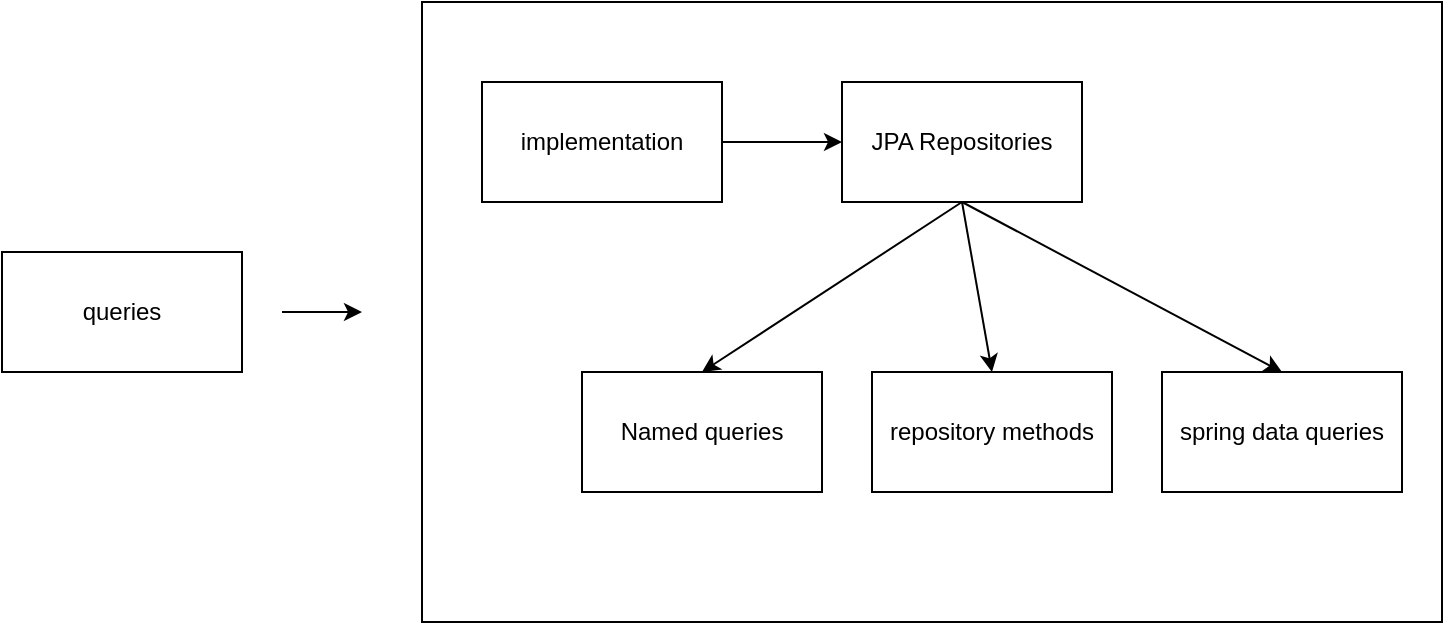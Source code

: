 <mxfile version="10.6.5" type="github"><diagram id="NUCc72HKHgLalKO1tOJM" name="Page-1"><mxGraphModel dx="918" dy="490" grid="1" gridSize="10" guides="1" tooltips="1" connect="1" arrows="1" fold="1" page="1" pageScale="1" pageWidth="850" pageHeight="1100" math="0" shadow="0"><root><mxCell id="0"/><mxCell id="1" parent="0"/><mxCell id="RXfasqlxV37uZqw6KjwD-11" value="" style="verticalLabelPosition=bottom;verticalAlign=top;html=1;shape=mxgraph.basic.rect;fillColor=none;fillColor2=none;strokeColor=#000000;strokeWidth=1;size=20;indent=5;" vertex="1" parent="1"><mxGeometry x="270" y="70" width="510" height="310" as="geometry"/></mxCell><mxCell id="RXfasqlxV37uZqw6KjwD-1" value="queries" style="rounded=0;whiteSpace=wrap;html=1;" vertex="1" parent="1"><mxGeometry x="60" y="195" width="120" height="60" as="geometry"/></mxCell><mxCell id="RXfasqlxV37uZqw6KjwD-2" value="implementation" style="rounded=0;whiteSpace=wrap;html=1;" vertex="1" parent="1"><mxGeometry x="300" y="110" width="120" height="60" as="geometry"/></mxCell><mxCell id="RXfasqlxV37uZqw6KjwD-5" value="JPA Repositories" style="rounded=0;whiteSpace=wrap;html=1;" vertex="1" parent="1"><mxGeometry x="480" y="110" width="120" height="60" as="geometry"/></mxCell><mxCell id="RXfasqlxV37uZqw6KjwD-6" value="Named queries" style="rounded=0;whiteSpace=wrap;html=1;" vertex="1" parent="1"><mxGeometry x="350" y="255" width="120" height="60" as="geometry"/></mxCell><mxCell id="RXfasqlxV37uZqw6KjwD-7" value="spring data queries" style="rounded=0;whiteSpace=wrap;html=1;" vertex="1" parent="1"><mxGeometry x="640" y="255" width="120" height="60" as="geometry"/></mxCell><mxCell id="RXfasqlxV37uZqw6KjwD-8" value="" style="endArrow=classic;html=1;entryX=0;entryY=0.5;entryDx=0;entryDy=0;" edge="1" parent="1" source="RXfasqlxV37uZqw6KjwD-2" target="RXfasqlxV37uZqw6KjwD-5"><mxGeometry width="50" height="50" relative="1" as="geometry"><mxPoint x="100" y="460" as="sourcePoint"/><mxPoint x="150" y="410" as="targetPoint"/></mxGeometry></mxCell><mxCell id="RXfasqlxV37uZqw6KjwD-12" value="" style="endArrow=classic;html=1;" edge="1" parent="1"><mxGeometry width="50" height="50" relative="1" as="geometry"><mxPoint x="200" y="225" as="sourcePoint"/><mxPoint x="240" y="225" as="targetPoint"/></mxGeometry></mxCell><mxCell id="RXfasqlxV37uZqw6KjwD-13" value="repository methods" style="rounded=0;whiteSpace=wrap;html=1;" vertex="1" parent="1"><mxGeometry x="495" y="255" width="120" height="60" as="geometry"/></mxCell><mxCell id="RXfasqlxV37uZqw6KjwD-14" value="" style="endArrow=classic;html=1;entryX=0.5;entryY=0;entryDx=0;entryDy=0;exitX=0.5;exitY=1;exitDx=0;exitDy=0;" edge="1" parent="1" source="RXfasqlxV37uZqw6KjwD-5" target="RXfasqlxV37uZqw6KjwD-6"><mxGeometry width="50" height="50" relative="1" as="geometry"><mxPoint x="60" y="510" as="sourcePoint"/><mxPoint x="110" y="460" as="targetPoint"/></mxGeometry></mxCell><mxCell id="RXfasqlxV37uZqw6KjwD-15" value="" style="endArrow=classic;html=1;entryX=0.5;entryY=0;entryDx=0;entryDy=0;exitX=0.5;exitY=1;exitDx=0;exitDy=0;" edge="1" parent="1" source="RXfasqlxV37uZqw6KjwD-5" target="RXfasqlxV37uZqw6KjwD-13"><mxGeometry width="50" height="50" relative="1" as="geometry"><mxPoint x="550" y="180" as="sourcePoint"/><mxPoint x="420" y="265" as="targetPoint"/></mxGeometry></mxCell><mxCell id="RXfasqlxV37uZqw6KjwD-16" value="" style="endArrow=classic;html=1;entryX=0.5;entryY=0;entryDx=0;entryDy=0;exitX=0.5;exitY=1;exitDx=0;exitDy=0;" edge="1" parent="1" source="RXfasqlxV37uZqw6KjwD-5" target="RXfasqlxV37uZqw6KjwD-7"><mxGeometry width="50" height="50" relative="1" as="geometry"><mxPoint x="550" y="180" as="sourcePoint"/><mxPoint x="565" y="265" as="targetPoint"/></mxGeometry></mxCell></root></mxGraphModel></diagram></mxfile>